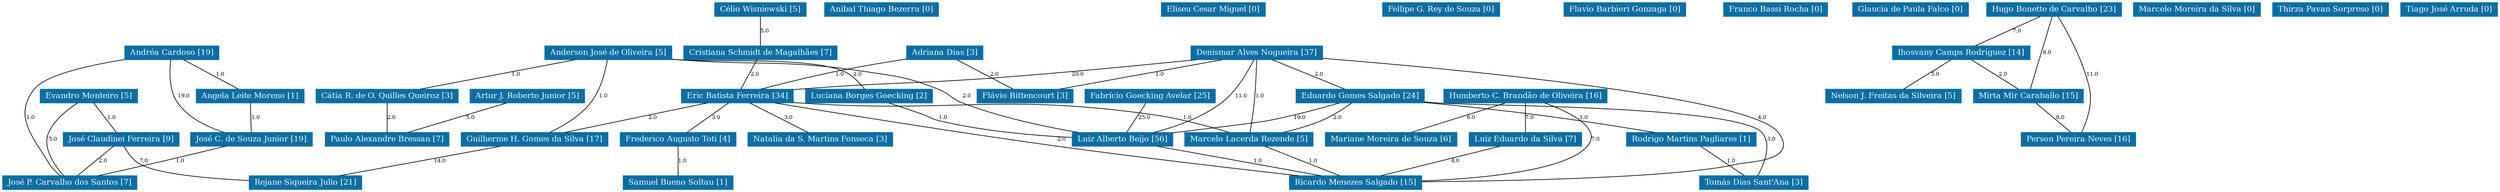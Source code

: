 strict graph grafo2 {
	graph [bb="0,0,3221,285",
		id=grafo2,
		overlap=False
	];
	node [fontsize=12,
		label="\N",
		shape=rectangle,
		style=filled
	];
	0	 [URL="membro-9808310940421979.html",
		color="#0A6EA4",
		fontcolor="#FFFFFF",
		height=0.29167,
		label="Adriana Dias [3]",
		pos="978,208.5",
		width=1.3333];
	12	 [URL="membro-9965398009651936.html",
		color="#0A6EA4",
		fontcolor="#FFFFFF",
		height=0.29167,
		label="Eric Batista Ferreira [34]",
		pos="832,142.5",
		width=1.8889];
	0 -- 12	 [fontsize=8,
		label=1.0,
		lp="903,175.5",
		pos="944.4,197.99 929.9,193.08 912.88,186.81 898,180 880.63,172.04 861.76,161.07 848.67,153.05"];
	17	 [URL="membro-6581499944728910.html",
		color="#0A6EA4",
		fontcolor="#FFFFFF",
		height=0.29167,
		label="Flávio Bittencourt [3]",
		pos="978,142.5",
		width=1.6528];
	0 -- 17	 [fontsize=8,
		label=2.0,
		lp="983,175.5",
		pos="978,197.9 978,185.65 978,165.62 978,153.3"];
	21	 [URL="membro-5817829882396943.html",
		color="#0A6EA4",
		fontcolor="#FFFFFF",
		height=0.29167,
		label="Guilherme H. Gomes da Silva [17]",
		pos="877,76.5",
		width=2.5417];
	12 -- 21	 [fontsize=8,
		label=2.0,
		lp="863,109.5",
		pos="839.23,131.9 847.58,119.65 861.24,99.622 869.64,87.297"];
	31	 [URL="membro-6453091384982419.html",
		color="#0A6EA4",
		fontcolor="#FFFFFF",
		height=0.29167,
		label="Marcelo Lacerda Rezende [5]",
		pos="1334,76.5",
		width=2.1806];
	12 -- 31	 [fontsize=8,
		label=1.0,
		lp="1112,109.5",
		pos="900.02,133.2 903.05,132.8 906.06,132.39 909,132 1029.8,115.88 1169.9,97.674 1255.3,86.647"];
	40	 [URL="membro-8918198224706238.html",
		color="#0A6EA4",
		fontcolor="#FFFFFF",
		height=0.29167,
		label="Ricardo Menezes Salgado [15]",
		pos="1517,10.5",
		width=2.2639];
	12 -- 40	 [fontsize=8,
		label=2.0,
		lp="1036,76.5",
		pos="859.44,131.93 925.16,106.68 1088.1,44.561 1114,39 1173.2,26.319 1335.6,17.788 1435.2,13.571"];
	19	 [URL="membro-5154949759339458.html",
		color="#0A6EA4",
		fontcolor="#FFFFFF",
		height=0.29167,
		label="Frederico Augusto Toti [4]",
		pos="501,76.5",
		width=1.9861];
	12 -- 19	 [fontsize=8,
		label=3.0,
		lp="692,109.5",
		pos="779.19,131.97 717.4,119.65 615.72,99.375 553.9,87.048"];
	35	 [URL="membro-3374954104030940.html",
		color="#0A6EA4",
		fontcolor="#FFFFFF",
		height=0.29167,
		label="Natalia da S. Martins Fonseca [3]",
		pos="679,76.5",
		width=2.4444];
	12 -- 35	 [fontsize=8,
		label=3.0,
		lp="770,109.5",
		pos="807.42,131.9 778.87,119.58 732.05,99.383 703.52,87.078"];
	39	 [URL="membro-1798884495942862.html",
		color="#0A6EA4",
		fontcolor="#FFFFFF",
		height=0.29167,
		label="Rejane Siqueira Julio [21]",
		pos="359,10.5",
		width=1.9306];
	21 -- 39	 [fontsize=8,
		label=14.0,
		lp="497,43.5",
		pos="785.36,66.808 782.2,66.527 779.07,66.256 776,66 649.08,55.413 615.51,69.652 490,48 454.57,41.887 415.03,29.813 388.75,21.012"];
	31 -- 40	 [fontsize=8,
		label=1.0,
		lp="1422,43.5",
		pos="1355.1,65.91 1371.7,57.867 1395.5,46.883 1417,39 1435.6,32.172 1456.7,25.95 1474.7,21.074"];
	42	 [URL="membro-4318353199461089.html",
		color="#0A6EA4",
		fontcolor="#FFFFFF",
		height=0.29167,
		label="Samuel Bueno Soltau [1]",
		pos="515,10.5",
		width=1.9028];
	19 -- 42	 [fontsize=8,
		label=1.0,
		lp="514,43.5",
		pos="503.25,65.896 505.85,53.653 510.1,33.622 512.71,21.297"];
	1	 [URL="membro-1349156075777095.html",
		color="#0A6EA4",
		fontcolor="#FFFFFF",
		height=0.29167,
		label="Anderson José de Oliveira [5]",
		pos="1899,208.5",
		width=2.1944];
	1 -- 21	 [fontsize=8,
		label=1.0,
		lp="1088,142.5",
		pos="1820,204.08 1622,192.87 1117.9,163.5 1083,153 1064.9,147.56 1063.3,139.65 1046,132 1002.9,112.94 951.21,96.89 916.42,87.031"];
	6	 [URL="membro-0061488493893247.html",
		color="#0A6EA4",
		fontcolor="#FFFFFF",
		height=0.29167,
		label="Cátia R. de O. Quilles Queiroz [3]",
		pos="1613,142.5",
		width=2.4861];
	1 -- 6	 [fontsize=8,
		label=1.0,
		lp="1779,175.5",
		pos="1853.4,197.97 1800.1,185.67 1712.4,165.43 1658.9,153.1"];
	28	 [URL="membro-4139948635593421.html",
		color="#0A6EA4",
		fontcolor="#FFFFFF",
		height=0.29167,
		label="Luciana Borges Goecking [2]",
		pos="2291,142.5",
		width=2.1944];
	1 -- 28	 [fontsize=8,
		label=2.0,
		lp="2231,175.5",
		pos="1978.3,203.53 2052.5,198.41 2157.8,189.8 2198,180 2223.5,173.77 2251.3,161.84 2269.8,153.11"];
	29	 [URL="membro-8194104388434526.html",
		color="#0A6EA4",
		fontcolor="#FFFFFF",
		height=0.29167,
		label="Luiz Alberto Beijo [56]",
		pos="2087,76.5",
		width=1.7778];
	1 -- 29	 [fontsize=8,
		label=2.0,
		lp="2168,142.5",
		pos="1978,202.23 2045.4,195.05 2134.8,180.53 2157,153 2176.9,128.35 2136.4,101.44 2109.1,87.022"];
	37	 [URL="membro-0231239253253477.html",
		color="#0A6EA4",
		fontcolor="#FFFFFF",
		height=0.29167,
		label="Paulo Alexandre Bressan [7]",
		pos="1546,76.5",
		width=2.125];
	6 -- 37	 [fontsize=8,
		label=2.0,
		lp="1589,109.5",
		pos="1602.2,131.9 1589.8,119.65 1569.5,99.622 1557,87.297"];
	28 -- 29	 [fontsize=8,
		label=1.0,
		lp="2226,109.5",
		pos="2267.2,131.91 2248.6,123.86 2222,112.88 2198,105 2177.1,98.141 2153.6,91.893 2133.6,87.007"];
	29 -- 40	 [fontsize=8,
		label=1.0,
		lp="1900,43.5",
		pos="2023,66.121 1971.2,57.983 1896.6,46.772 1831,39 1752.3,29.673 1662.2,21.782 1598.8,16.685"];
	2	 [URL="membro-6016565950437007.html",
		color="#0A6EA4",
		fontcolor="#FFFFFF",
		height=0.29167,
		label="Andréa Cardoso [19]",
		pos="130,208.5",
		width=1.625];
	3	 [URL="membro-5106302431642025.html",
		color="#0A6EA4",
		fontcolor="#FFFFFF",
		height=0.29167,
		label="Angela Leite Moreno [1]",
		pos="130,142.5",
		width=1.875];
	2 -- 3	 [fontsize=8,
		label=1.0,
		lp="135,175.5",
		pos="130,197.9 130,185.65 130,165.62 130,153.3"];
	25	 [URL="membro-1690570104837528.html",
		color="#0A6EA4",
		fontcolor="#FFFFFF",
		height=0.29167,
		label="José C. de Souza Junior [19]",
		pos="76,76.5",
		width=2.1111];
	2 -- 25	 [fontsize=8,
		label=19.0,
		lp="46,142.5",
		pos="96.881,197.81 76.233,189.24 51.32,174.94 39,153 26.144,130.1 49.054,102.06 64.208,87.1"];
	27	 [URL="membro-9393213180145144.html",
		color="#0A6EA4",
		fontcolor="#FFFFFF",
		height=0.29167,
		label="José P. Carvalho dos Santos [7]",
		pos="188,10.5",
		width=2.3056];
	2 -- 27	 [fontsize=8,
		label=1.0,
		lp="225,109.5",
		pos="153.89,197.87 171.49,188.68 194.32,173.61 206,153 225.1,119.28 219.85,103.95 212,66 208.6,49.552 200.07,31.984 194.16,21.122"];
	3 -- 25	 [fontsize=8,
		label=1.0,
		lp="112,109.5",
		pos="121.32,131.9 111.31,119.65 94.918,99.622 84.834,87.297"];
	25 -- 27	 [fontsize=8,
		label=1.0,
		lp="144,43.5",
		pos="93.995,65.896 114.9,53.58 149.17,33.383 170.05,21.078"];
	4	 [URL="membro-8478305453281130.html",
		color="#0A6EA4",
		fontcolor="#FFFFFF",
		height=0.29167,
		label="Anibal Thiago Bezerra [0]",
		pos="981,274.5",
		width=1.9861];
	5	 [URL="membro-6122155083160820.html",
		color="#0A6EA4",
		fontcolor="#FFFFFF",
		height=0.29167,
		label="Artur J. Roberto Junior [5]",
		pos="1434,142.5",
		width=1.9861];
	5 -- 37	 [fontsize=8,
		label=5.0,
		lp="1502,109.5",
		pos="1452,131.9 1472.9,119.58 1507.2,99.383 1528,87.078"];
	7	 [URL="membro-4055079165002493.html",
		color="#0A6EA4",
		fontcolor="#FFFFFF",
		height=0.29167,
		label="Célio Wisniewski [5]",
		pos="819,274.5",
		width=1.6111];
	8	 [URL="membro-1140012060761818.html",
		color="#0A6EA4",
		fontcolor="#FFFFFF",
		height=0.29167,
		label="Cristiana Schmidt de Magalhães [7]",
		pos="819,208.5",
		width=2.5833];
	7 -- 8	 [fontsize=8,
		label=5.0,
		lp="824,241.5",
		pos="819,263.9 819,251.65 819,231.62 819,219.3"];
	8 -- 12	 [fontsize=8,
		label=2.0,
		lp="832,175.5",
		pos="821.09,197.9 823.5,185.65 827.45,165.62 829.87,153.3"];
	9	 [URL="membro-3858924778362309.html",
		color="#0A6EA4",
		fontcolor="#FFFFFF",
		height=0.29167,
		label="Denismar Alves Nogueira [37]",
		pos="1252,208.5",
		width=2.2361];
	9 -- 12	 [fontsize=8,
		label=20.0,
		lp="967,175.5",
		pos="1171.5,204.71 1112.5,200.96 1030.8,193.69 960,180 925.9,173.4 887.81,161.66 862.12,153.07"];
	9 -- 17	 [fontsize=8,
		label=1.0,
		lp="1137,175.5",
		pos="1208.3,197.97 1157.2,185.67 1073.2,165.43 1022,153.1"];
	9 -- 31	 [fontsize=8,
		label=1.0,
		lp="1304,142.5",
		pos="1258.7,197.7 1274.2,172.82 1312.1,111.74 1327.4,87.082"];
	9 -- 40	 [fontsize=8,
		label=4.0,
		lp="1374,109.5",
		pos="1256.4,197.82 1263.5,181.46 1279.4,150.18 1302,132 1346.1,96.59 1371.9,114.96 1421,87 1454.7,67.823 1489,37.248 1506,21.174"];
	9 -- 29	 [fontsize=8,
		label=11.0,
		lp="1972.5,142.5",
		pos="1332.6,207.39 1487.8,204.34 1822.6,193.19 1930,153 1947.3,146.51 1949.6,140.54 1966,132 1998.6,115.06 2037.4,97.754 2062.1,87.071"];
	10	 [URL="membro-2363460036599181.html",
		color="#0A6EA4",
		fontcolor="#FFFFFF",
		height=0.29167,
		label="Eduardo Gomes Salgado [24]",
		pos="1181,142.5",
		width=2.1944];
	9 -- 10	 [fontsize=8,
		label=2.0,
		lp="1226,175.5",
		pos="1240.6,197.9 1227.4,185.65 1205.9,165.62 1192.6,153.3"];
	10 -- 31	 [fontsize=8,
		label=2.0,
		lp="1272,109.5",
		pos="1205.6,131.9 1234.1,119.58 1281,99.383 1309.5,87.078"];
	10 -- 29	 [fontsize=8,
		label=19.0,
		lp="1849,109.5",
		pos="1260.3,135.65 1277.3,134.32 1295.3,133.02 1312,132 1503.8,120.32 1552.3,127.57 1744,114 1804.1,109.74 1954.1,94.294 2014,87 2016.9,\
86.644 2019.9,86.267 2022.9,85.876"];
	41	 [URL="membro-1194178136211401.html",
		color="#0A6EA4",
		fontcolor="#FFFFFF",
		height=0.29167,
		label="Rodrigo Martins Pagliares [1]",
		pos="1158,76.5",
		width=2.1944];
	10 -- 41	 [fontsize=8,
		label=1.0,
		lp="1176,109.5",
		pos="1177.3,131.9 1173,119.65 1166.1,99.622 1161.8,87.297"];
	45	 [URL="membro-1722873559734250.html",
		color="#0A6EA4",
		fontcolor="#FFFFFF",
		height=0.29167,
		label="Tomás Dias Sant'Ana [3]",
		pos="1086,10.5",
		width=1.875];
	10 -- 45	 [fontsize=8,
		label=3.0,
		lp="1063,76.5",
		pos="1111.9,131.98 1091.2,127.48 1072.1,121.5 1065,114 1040.6,88.132 1065.2,42.032 1078.6,21.22"];
	41 -- 45	 [fontsize=8,
		label=1.0,
		lp="1132,43.5",
		pos="1146.4,65.896 1133.1,53.653 1111.2,33.622 1097.8,21.297"];
	11	 [URL="membro-6883421018811339.html",
		color="#0A6EA4",
		fontcolor="#FFFFFF",
		height=0.29167,
		label="Eliseu Cesar Miguel [0]",
		pos="1501,274.5",
		width=1.7917];
	13	 [URL="membro-3089568911577519.html",
		color="#0A6EA4",
		fontcolor="#FFFFFF",
		height=0.29167,
		label="Evandro Monteiro [5]",
		pos="320,142.5",
		width=1.6667];
	13 -- 27	 [fontsize=8,
		label=5.0,
		lp="240,76.5",
		pos="298.56,131.97 280.14,122.17 253.68,106.2 235,87 215.33,66.777 199.98,36.909 192.67,21.144"];
	26	 [URL="membro-6808752952332925.html",
		color="#0A6EA4",
		fontcolor="#FFFFFF",
		height=0.29167,
		label="José Claudinei Ferreira [9]",
		pos="326,76.5",
		width=1.9861];
	13 -- 26	 [fontsize=8,
		label=1.0,
		lp="329,109.5",
		pos="320.96,131.9 322.08,119.65 323.9,99.622 325.02,87.297"];
	26 -- 39	 [fontsize=8,
		label=7.0,
		lp="350,43.5",
		pos="331.3,65.896 337.42,53.653 347.44,33.622 353.6,21.297"];
	26 -- 27	 [fontsize=8,
		label=2.0,
		lp="271,43.5",
		pos="303.83,65.896 278.08,53.58 235.85,33.383 210.12,21.078"];
	14	 [URL="membro-6886514520601172.html",
		color="#0A6EA4",
		fontcolor="#FFFFFF",
		height=0.29167,
		label="Fabrício Goecking Avelar [25]",
		pos="2068,142.5",
		width=2.2222];
	14 -- 29	 [fontsize=8,
		label=25.0,
		lp="2086,109.5",
		pos="2071.1,131.9 2074.6,119.65 2080.3,99.622 2083.9,87.297"];
	15	 [URL="membro-8889388173781632.html",
		color="#0A6EA4",
		fontcolor="#FFFFFF",
		height=0.29167,
		label="Fellipe G. Rey de Souza [0]",
		pos="1841,274.5",
		width=2.0694];
	16	 [URL="membro-1310310705488241.html",
		color="#0A6EA4",
		fontcolor="#FFFFFF",
		height=0.29167,
		label="Flavio Barbieri Gonzaga [0]",
		pos="2101,274.5",
		width=2.0972];
	18	 [URL="membro-0165435409542220.html",
		color="#0A6EA4",
		fontcolor="#FFFFFF",
		height=0.29167,
		label="Franco Bassi Rocha [0]",
		pos="2305,274.5",
		width=1.7778];
	20	 [URL="membro-4404511957654050.html",
		color="#0A6EA4",
		fontcolor="#FFFFFF",
		height=0.29167,
		label="Glaucia de Paula Falco [0]",
		pos="2481,274.5",
		width=1.9722];
	22	 [URL="membro-1642083834158700.html",
		color="#0A6EA4",
		fontcolor="#FFFFFF",
		height=0.29167,
		label="Hugo Bonette de Carvalho [23]",
		pos="2665,274.5",
		width=2.3194];
	24	 [URL="membro-3732563704810366.html",
		color="#0A6EA4",
		fontcolor="#FFFFFF",
		height=0.29167,
		label="Ihosvany Camps Rodríguez [14]",
		pos="2544,208.5",
		width=2.3611];
	22 -- 24	 [fontsize=8,
		label=7.0,
		lp="2616,241.5",
		pos="2645.6,263.9 2623,251.58 2586,231.38 2563.4,219.08"];
	34	 [URL="membro-6165304398755510.html",
		color="#0A6EA4",
		fontcolor="#FFFFFF",
		height=0.29167,
		label="Mirta Mir Caraballo [15]",
		pos="2638,142.5",
		width=1.875];
	22 -- 34	 [fontsize=8,
		label=8.0,
		lp="2658,208.5",
		pos="2662.8,263.7 2657.7,238.82 2645.2,177.74 2640.2,153.08"];
	38	 [URL="membro-2380268778692743.html",
		color="#0A6EA4",
		fontcolor="#FFFFFF",
		height=0.29167,
		label="Person Pereira Neves [16]",
		pos="2704,76.5",
		width=1.9306];
	22 -- 38	 [fontsize=8,
		label=11.0,
		lp="2716.5,175.5",
		pos="2671,263.89 2682.4,243.31 2706.5,196.19 2715,153 2719.6,129.83 2712.7,102.36 2707.9,87.456"];
	24 -- 34	 [fontsize=8,
		label=2.0,
		lp="2601,175.5",
		pos="2559.1,197.9 2576.6,185.58 2605.4,165.38 2622.9,153.08"];
	36	 [URL="membro-6853382226977684.html",
		color="#0A6EA4",
		fontcolor="#FFFFFF",
		height=0.29167,
		label="Nelson J. Freitas da Silveira [5]",
		pos="2470,142.5",
		width=2.2778];
	24 -- 36	 [fontsize=8,
		label=5.0,
		lp="2516,175.5",
		pos="2532.1,197.9 2518.4,185.65 2495.9,165.62 2482.1,153.3"];
	34 -- 38	 [fontsize=8,
		label=8.0,
		lp="2679,109.5",
		pos="2648.6,131.9 2660.8,119.65 2680.9,99.622 2693.2,87.297"];
	23	 [URL="membro-3832045632369639.html",
		color="#0A6EA4",
		fontcolor="#FFFFFF",
		height=0.29167,
		label="Humberto C. Brandão de Oliveira [16]",
		pos="1821,142.5",
		width=2.7778];
	23 -- 40	 [fontsize=8,
		label=7.0,
		lp="1811,76.5",
		pos="1819.8,131.75 1817.4,115 1810.3,82.849 1790,66 1761.3,42.165 1668.1,26.903 1598.5,18.537"];
	30	 [URL="membro-5459510407019521.html",
		color="#0A6EA4",
		fontcolor="#FFFFFF",
		height=0.29167,
		label="Luiz Eduardo da Silva [7]",
		pos="1711,76.5",
		width=1.9444];
	23 -- 30	 [fontsize=8,
		label=7.0,
		lp="1739,109.5",
		pos="1768.8,131.94 1756.5,127.76 1744.1,121.98 1734,114 1725.1,106.99 1718.8,95.554 1715.1,87.15"];
	33	 [URL="membro-9682825029495702.html",
		color="#0A6EA4",
		fontcolor="#FFFFFF",
		height=0.29167,
		label="Mariane Moreira de Souza [6]",
		pos="1925,76.5",
		width=2.2222];
	23 -- 33	 [fontsize=8,
		label=6.0,
		lp="1885,109.5",
		pos="1837.7,131.9 1857.1,119.58 1888.9,99.383 1908.3,87.078"];
	30 -- 40	 [fontsize=8,
		label=4.0,
		lp="1631,43.5",
		pos="1679.8,65.896 1643.6,53.58 1584.3,33.383 1548.1,21.078"];
	32	 [URL="membro-6715092420026095.html",
		color="#0A6EA4",
		fontcolor="#FFFFFF",
		height=0.29167,
		label="Marcelo Moreira da Silva [0]",
		pos="2844,274.5",
		width=2.1389];
	43	 [URL="membro-3940703666349048.html",
		color="#0A6EA4",
		fontcolor="#FFFFFF",
		height=0.29167,
		label="Thirza Pavan Sorpreso [0]",
		pos="3010,274.5",
		width=1.9722];
	44	 [URL="membro-2604391010090933.html",
		color="#0A6EA4",
		fontcolor="#FFFFFF",
		height=0.29167,
		label="Tiago José Arruda [0]",
		pos="3160,274.5",
		width=1.6944];
}
